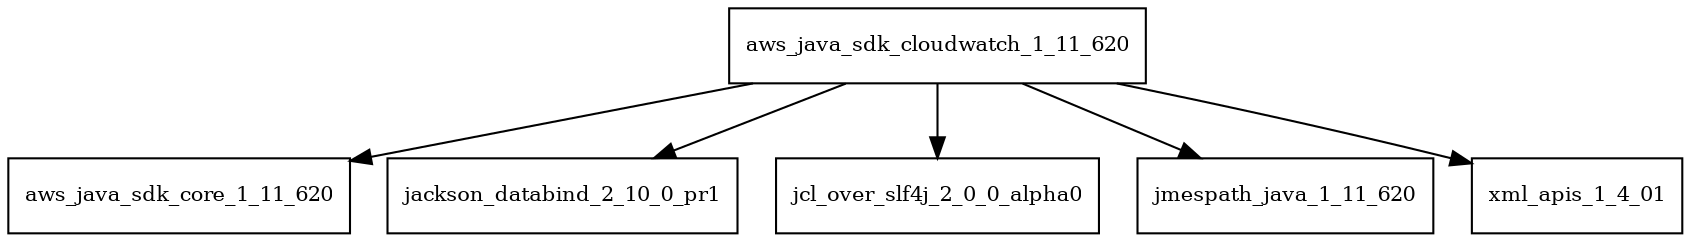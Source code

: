 digraph aws_java_sdk_cloudwatch_1_11_620_dependencies {
  node [shape = box, fontsize=10.0];
  aws_java_sdk_cloudwatch_1_11_620 -> aws_java_sdk_core_1_11_620;
  aws_java_sdk_cloudwatch_1_11_620 -> jackson_databind_2_10_0_pr1;
  aws_java_sdk_cloudwatch_1_11_620 -> jcl_over_slf4j_2_0_0_alpha0;
  aws_java_sdk_cloudwatch_1_11_620 -> jmespath_java_1_11_620;
  aws_java_sdk_cloudwatch_1_11_620 -> xml_apis_1_4_01;
}
